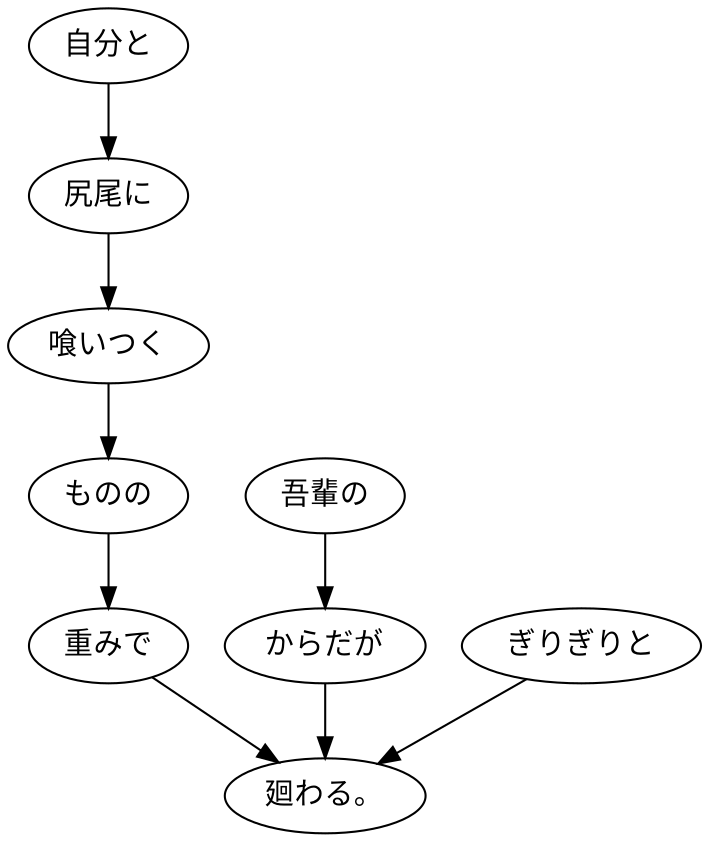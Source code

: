 digraph graph3346 {
	node0 [label="自分と"];
	node1 [label="尻尾に"];
	node2 [label="喰いつく"];
	node3 [label="ものの"];
	node4 [label="重みで"];
	node5 [label="吾輩の"];
	node6 [label="からだが"];
	node7 [label="ぎりぎりと"];
	node8 [label="廻わる。"];
	node0 -> node1;
	node1 -> node2;
	node2 -> node3;
	node3 -> node4;
	node4 -> node8;
	node5 -> node6;
	node6 -> node8;
	node7 -> node8;
}
